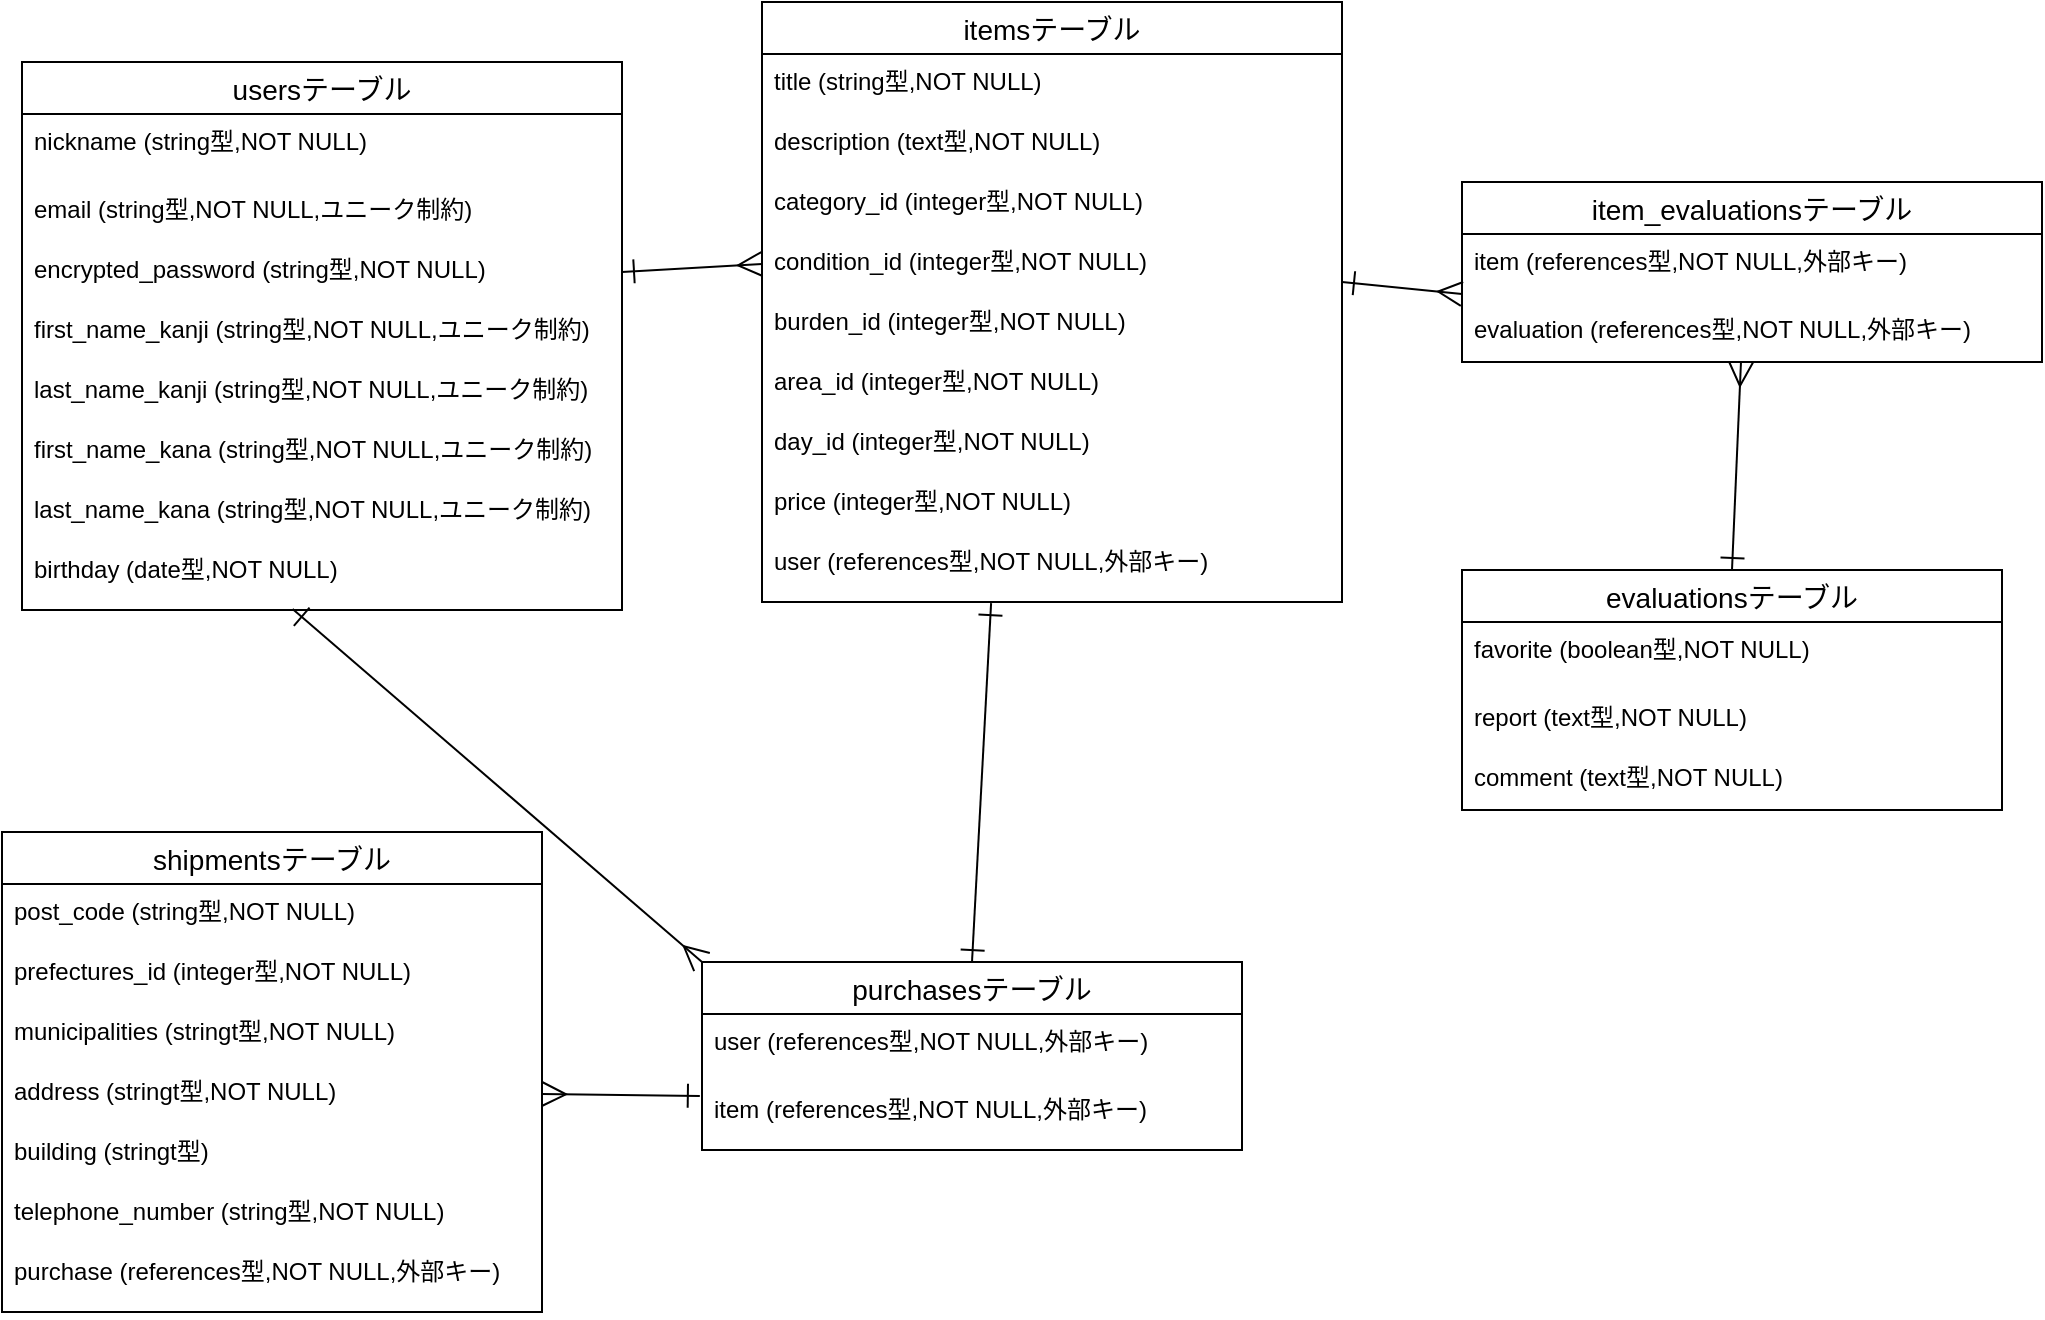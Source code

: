 <mxfile>
    <diagram id="z3rh9io_py6pfW7ooZkt" name="ページ1">
        <mxGraphModel dx="1086" dy="740" grid="1" gridSize="10" guides="1" tooltips="1" connect="1" arrows="1" fold="1" page="1" pageScale="1" pageWidth="827" pageHeight="1169" math="0" shadow="0">
            <root>
                <mxCell id="0"/>
                <mxCell id="1" parent="0"/>
                <mxCell id="33" value="usersテーブル" style="swimlane;fontStyle=0;childLayout=stackLayout;horizontal=1;startSize=26;horizontalStack=0;resizeParent=1;resizeParentMax=0;resizeLast=0;collapsible=1;marginBottom=0;align=center;fontSize=14;" vertex="1" parent="1">
                    <mxGeometry x="50" y="200" width="300" height="274" as="geometry">
                        <mxRectangle x="60" y="280" width="60" height="30" as="alternateBounds"/>
                    </mxGeometry>
                </mxCell>
                <mxCell id="36" value="nickname (string型,NOT NULL)" style="text;strokeColor=none;fillColor=none;spacingLeft=4;spacingRight=4;overflow=hidden;rotatable=0;points=[[0,0.5],[1,0.5]];portConstraint=eastwest;fontSize=12;" vertex="1" parent="33">
                    <mxGeometry y="26" width="300" height="34" as="geometry"/>
                </mxCell>
                <mxCell id="34" value="email (string型,NOT NULL,ユニーク制約)" style="text;strokeColor=none;fillColor=none;spacingLeft=4;spacingRight=4;overflow=hidden;rotatable=0;points=[[0,0.5],[1,0.5]];portConstraint=eastwest;fontSize=12;" vertex="1" parent="33">
                    <mxGeometry y="60" width="300" height="30" as="geometry"/>
                </mxCell>
                <mxCell id="35" value="encrypted_password (string型,NOT NULL)    " style="text;strokeColor=none;fillColor=none;spacingLeft=4;spacingRight=4;overflow=hidden;rotatable=0;points=[[0,0.5],[1,0.5]];portConstraint=eastwest;fontSize=12;" vertex="1" parent="33">
                    <mxGeometry y="90" width="300" height="30" as="geometry"/>
                </mxCell>
                <mxCell id="FY3_nKiuvZHlJX8A3fWz-44" value="first_name_kanji (string型,NOT NULL,ユニーク制約)" style="text;strokeColor=none;fillColor=none;spacingLeft=4;spacingRight=4;overflow=hidden;rotatable=0;points=[[0,0.5],[1,0.5]];portConstraint=eastwest;fontSize=12;" vertex="1" parent="33">
                    <mxGeometry y="120" width="300" height="30" as="geometry"/>
                </mxCell>
                <mxCell id="4XoPYNTxNg3LFXQARwUI-58" value="last_name_kanji (string型,NOT NULL,ユニーク制約)" style="text;strokeColor=none;fillColor=none;spacingLeft=4;spacingRight=4;overflow=hidden;rotatable=0;points=[[0,0.5],[1,0.5]];portConstraint=eastwest;fontSize=12;" vertex="1" parent="33">
                    <mxGeometry y="150" width="300" height="30" as="geometry"/>
                </mxCell>
                <mxCell id="FY3_nKiuvZHlJX8A3fWz-45" value="first_name_kana (string型,NOT NULL,ユニーク制約)    " style="text;strokeColor=none;fillColor=none;spacingLeft=4;spacingRight=4;overflow=hidden;rotatable=0;points=[[0,0.5],[1,0.5]];portConstraint=eastwest;fontSize=12;" vertex="1" parent="33">
                    <mxGeometry y="180" width="300" height="30" as="geometry"/>
                </mxCell>
                <mxCell id="4XoPYNTxNg3LFXQARwUI-59" value="last_name_kana (string型,NOT NULL,ユニーク制約)" style="text;strokeColor=none;fillColor=none;spacingLeft=4;spacingRight=4;overflow=hidden;rotatable=0;points=[[0,0.5],[1,0.5]];portConstraint=eastwest;fontSize=12;" vertex="1" parent="33">
                    <mxGeometry y="210" width="300" height="30" as="geometry"/>
                </mxCell>
                <mxCell id="FY3_nKiuvZHlJX8A3fWz-46" value="birthday (date型,NOT NULL)" style="text;strokeColor=none;fillColor=none;spacingLeft=4;spacingRight=4;overflow=hidden;rotatable=0;points=[[0,0.5],[1,0.5]];portConstraint=eastwest;fontSize=12;" vertex="1" parent="33">
                    <mxGeometry y="240" width="300" height="34" as="geometry"/>
                </mxCell>
                <mxCell id="37" value="itemsテーブル" style="swimlane;fontStyle=0;childLayout=stackLayout;horizontal=1;startSize=26;horizontalStack=0;resizeParent=1;resizeParentMax=0;resizeLast=0;collapsible=1;marginBottom=0;align=center;fontSize=14;" vertex="1" parent="1">
                    <mxGeometry x="420" y="170" width="290" height="300" as="geometry"/>
                </mxCell>
                <mxCell id="38" value="title (string型,NOT NULL)" style="text;strokeColor=none;fillColor=none;spacingLeft=4;spacingRight=4;overflow=hidden;rotatable=0;points=[[0,0.5],[1,0.5]];portConstraint=eastwest;fontSize=12;" vertex="1" parent="37">
                    <mxGeometry y="26" width="290" height="30" as="geometry"/>
                </mxCell>
                <mxCell id="4XoPYNTxNg3LFXQARwUI-45" value="description (text型,NOT NULL)" style="text;strokeColor=none;fillColor=none;spacingLeft=4;spacingRight=4;overflow=hidden;rotatable=0;points=[[0,0.5],[1,0.5]];portConstraint=eastwest;fontSize=12;" vertex="1" parent="37">
                    <mxGeometry y="56" width="290" height="30" as="geometry"/>
                </mxCell>
                <mxCell id="4XoPYNTxNg3LFXQARwUI-46" value="category_id (integer型,NOT NULL)" style="text;strokeColor=none;fillColor=none;spacingLeft=4;spacingRight=4;overflow=hidden;rotatable=0;points=[[0,0.5],[1,0.5]];portConstraint=eastwest;fontSize=12;" vertex="1" parent="37">
                    <mxGeometry y="86" width="290" height="30" as="geometry"/>
                </mxCell>
                <mxCell id="FY3_nKiuvZHlJX8A3fWz-49" value="condition_id (integer型,NOT NULL)" style="text;strokeColor=none;fillColor=none;spacingLeft=4;spacingRight=4;overflow=hidden;rotatable=0;points=[[0,0.5],[1,0.5]];portConstraint=eastwest;fontSize=12;" vertex="1" parent="37">
                    <mxGeometry y="116" width="290" height="30" as="geometry"/>
                </mxCell>
                <mxCell id="4XoPYNTxNg3LFXQARwUI-47" value="burden_id (integer型,NOT NULL)" style="text;strokeColor=none;fillColor=none;spacingLeft=4;spacingRight=4;overflow=hidden;rotatable=0;points=[[0,0.5],[1,0.5]];portConstraint=eastwest;fontSize=12;" vertex="1" parent="37">
                    <mxGeometry y="146" width="290" height="30" as="geometry"/>
                </mxCell>
                <mxCell id="4XoPYNTxNg3LFXQARwUI-48" value="area_id (integer型,NOT NULL)" style="text;strokeColor=none;fillColor=none;spacingLeft=4;spacingRight=4;overflow=hidden;rotatable=0;points=[[0,0.5],[1,0.5]];portConstraint=eastwest;fontSize=12;" vertex="1" parent="37">
                    <mxGeometry y="176" width="290" height="30" as="geometry"/>
                </mxCell>
                <mxCell id="4XoPYNTxNg3LFXQARwUI-49" value="day_id (integer型,NOT NULL)" style="text;strokeColor=none;fillColor=none;spacingLeft=4;spacingRight=4;overflow=hidden;rotatable=0;points=[[0,0.5],[1,0.5]];portConstraint=eastwest;fontSize=12;" vertex="1" parent="37">
                    <mxGeometry y="206" width="290" height="30" as="geometry"/>
                </mxCell>
                <mxCell id="39" value="price (integer型,NOT NULL)" style="text;strokeColor=none;fillColor=none;spacingLeft=4;spacingRight=4;overflow=hidden;rotatable=0;points=[[0,0.5],[1,0.5]];portConstraint=eastwest;fontSize=12;" vertex="1" parent="37">
                    <mxGeometry y="236" width="290" height="30" as="geometry"/>
                </mxCell>
                <mxCell id="4XoPYNTxNg3LFXQARwUI-42" value="user (references型,NOT NULL,外部キー)" style="text;strokeColor=none;fillColor=none;spacingLeft=4;spacingRight=4;overflow=hidden;rotatable=0;points=[[0,0.5],[1,0.5]];portConstraint=eastwest;fontSize=12;" vertex="1" parent="37">
                    <mxGeometry y="266" width="290" height="34" as="geometry"/>
                </mxCell>
                <mxCell id="2j4t9k2ZK-lPLLfpAT0f-46" value="evaluationsテーブル" style="swimlane;fontStyle=0;childLayout=stackLayout;horizontal=1;startSize=26;horizontalStack=0;resizeParent=1;resizeParentMax=0;resizeLast=0;collapsible=1;marginBottom=0;align=center;fontSize=14;" vertex="1" parent="1">
                    <mxGeometry x="770" y="454" width="270" height="120" as="geometry">
                        <mxRectangle x="60" y="280" width="60" height="30" as="alternateBounds"/>
                    </mxGeometry>
                </mxCell>
                <mxCell id="2j4t9k2ZK-lPLLfpAT0f-49" value="favorite (boolean型,NOT NULL)" style="text;strokeColor=none;fillColor=none;spacingLeft=4;spacingRight=4;overflow=hidden;rotatable=0;points=[[0,0.5],[1,0.5]];portConstraint=eastwest;fontSize=12;" vertex="1" parent="2j4t9k2ZK-lPLLfpAT0f-46">
                    <mxGeometry y="26" width="270" height="34" as="geometry"/>
                </mxCell>
                <mxCell id="4XoPYNTxNg3LFXQARwUI-55" value="report (text型,NOT NULL)" style="text;strokeColor=none;fillColor=none;spacingLeft=4;spacingRight=4;overflow=hidden;rotatable=0;points=[[0,0.5],[1,0.5]];portConstraint=eastwest;fontSize=12;" vertex="1" parent="2j4t9k2ZK-lPLLfpAT0f-46">
                    <mxGeometry y="60" width="270" height="30" as="geometry"/>
                </mxCell>
                <mxCell id="4XoPYNTxNg3LFXQARwUI-56" value="comment (text型,NOT NULL)" style="text;strokeColor=none;fillColor=none;spacingLeft=4;spacingRight=4;overflow=hidden;rotatable=0;points=[[0,0.5],[1,0.5]];portConstraint=eastwest;fontSize=12;" vertex="1" parent="2j4t9k2ZK-lPLLfpAT0f-46">
                    <mxGeometry y="90" width="270" height="30" as="geometry"/>
                </mxCell>
                <mxCell id="FY3_nKiuvZHlJX8A3fWz-50" value="purchasesテーブル" style="swimlane;fontStyle=0;childLayout=stackLayout;horizontal=1;startSize=26;horizontalStack=0;resizeParent=1;resizeParentMax=0;resizeLast=0;collapsible=1;marginBottom=0;align=center;fontSize=14;" vertex="1" parent="1">
                    <mxGeometry x="390" y="650" width="270" height="94" as="geometry">
                        <mxRectangle x="60" y="280" width="60" height="30" as="alternateBounds"/>
                    </mxGeometry>
                </mxCell>
                <mxCell id="4XoPYNTxNg3LFXQARwUI-54" value="user (references型,NOT NULL,外部キー)" style="text;strokeColor=none;fillColor=none;spacingLeft=4;spacingRight=4;overflow=hidden;rotatable=0;points=[[0,0.5],[1,0.5]];portConstraint=eastwest;fontSize=12;" vertex="1" parent="FY3_nKiuvZHlJX8A3fWz-50">
                    <mxGeometry y="26" width="270" height="34" as="geometry"/>
                </mxCell>
                <mxCell id="4XoPYNTxNg3LFXQARwUI-43" value="item (references型,NOT NULL,外部キー)" style="text;strokeColor=none;fillColor=none;spacingLeft=4;spacingRight=4;overflow=hidden;rotatable=0;points=[[0,0.5],[1,0.5]];portConstraint=eastwest;fontSize=12;" vertex="1" parent="FY3_nKiuvZHlJX8A3fWz-50">
                    <mxGeometry y="60" width="270" height="34" as="geometry"/>
                </mxCell>
                <mxCell id="FY3_nKiuvZHlJX8A3fWz-57" value="item_evaluationsテーブル" style="swimlane;fontStyle=0;childLayout=stackLayout;horizontal=1;startSize=26;horizontalStack=0;resizeParent=1;resizeParentMax=0;resizeLast=0;collapsible=1;marginBottom=0;align=center;fontSize=14;" vertex="1" parent="1">
                    <mxGeometry x="770" y="260" width="290" height="90" as="geometry">
                        <mxRectangle x="600" y="440" width="60" height="30" as="alternateBounds"/>
                    </mxGeometry>
                </mxCell>
                <mxCell id="FY3_nKiuvZHlJX8A3fWz-58" value="item (references型,NOT NULL,外部キー)" style="text;strokeColor=none;fillColor=none;spacingLeft=4;spacingRight=4;overflow=hidden;rotatable=0;points=[[0,0.5],[1,0.5]];portConstraint=eastwest;fontSize=12;" vertex="1" parent="FY3_nKiuvZHlJX8A3fWz-57">
                    <mxGeometry y="26" width="290" height="34" as="geometry"/>
                </mxCell>
                <mxCell id="FY3_nKiuvZHlJX8A3fWz-59" value="evaluation (references型,NOT NULL,外部キー)" style="text;strokeColor=none;fillColor=none;spacingLeft=4;spacingRight=4;overflow=hidden;rotatable=0;points=[[0,0.5],[1,0.5]];portConstraint=eastwest;fontSize=12;" vertex="1" parent="FY3_nKiuvZHlJX8A3fWz-57">
                    <mxGeometry y="60" width="290" height="30" as="geometry"/>
                </mxCell>
                <mxCell id="FY3_nKiuvZHlJX8A3fWz-61" value="" style="fontSize=12;html=1;endArrow=ERmany;exitX=1;exitY=0.5;exitDx=0;exitDy=0;entryX=0;entryY=0.5;entryDx=0;entryDy=0;startArrow=ERone;startFill=0;strokeWidth=1;endSize=10;startSize=10;endFill=0;" edge="1" parent="1" source="35" target="FY3_nKiuvZHlJX8A3fWz-49">
                    <mxGeometry width="100" height="100" relative="1" as="geometry">
                        <mxPoint x="550" y="440" as="sourcePoint"/>
                        <mxPoint x="650" y="340" as="targetPoint"/>
                    </mxGeometry>
                </mxCell>
                <mxCell id="FY3_nKiuvZHlJX8A3fWz-63" value="" style="fontSize=12;html=1;endArrow=ERmany;exitX=1;exitY=0.8;exitDx=0;exitDy=0;startArrow=ERone;startFill=0;strokeWidth=1;endSize=10;startSize=10;exitPerimeter=0;endFill=0;entryX=0;entryY=0.882;entryDx=0;entryDy=0;entryPerimeter=0;" edge="1" parent="1" source="FY3_nKiuvZHlJX8A3fWz-49" target="FY3_nKiuvZHlJX8A3fWz-58">
                    <mxGeometry width="100" height="100" relative="1" as="geometry">
                        <mxPoint x="610" y="312" as="sourcePoint"/>
                        <mxPoint x="680" y="326" as="targetPoint"/>
                    </mxGeometry>
                </mxCell>
                <mxCell id="FY3_nKiuvZHlJX8A3fWz-64" value="" style="fontSize=12;html=1;endArrow=ERmany;exitX=0.5;exitY=0;exitDx=0;exitDy=0;startArrow=ERone;startFill=0;strokeWidth=1;endSize=10;startSize=10;entryX=0.481;entryY=1;entryDx=0;entryDy=0;entryPerimeter=0;endFill=0;" edge="1" parent="1" source="2j4t9k2ZK-lPLLfpAT0f-46" target="FY3_nKiuvZHlJX8A3fWz-59">
                    <mxGeometry width="100" height="100" relative="1" as="geometry">
                        <mxPoint x="620" y="322" as="sourcePoint"/>
                        <mxPoint x="820" y="370" as="targetPoint"/>
                    </mxGeometry>
                </mxCell>
                <mxCell id="FY3_nKiuvZHlJX8A3fWz-65" value="" style="fontSize=12;html=1;endArrow=ERmany;entryX=0;entryY=0;entryDx=0;entryDy=0;startArrow=ERone;startFill=0;strokeWidth=1;endSize=10;startSize=10;endFill=0;exitX=0.451;exitY=0.984;exitDx=0;exitDy=0;exitPerimeter=0;" edge="1" parent="1" source="FY3_nKiuvZHlJX8A3fWz-46" target="FY3_nKiuvZHlJX8A3fWz-50">
                    <mxGeometry width="100" height="100" relative="1" as="geometry">
                        <mxPoint x="185" y="390" as="sourcePoint"/>
                        <mxPoint x="290" y="436" as="targetPoint"/>
                    </mxGeometry>
                </mxCell>
                <mxCell id="FY3_nKiuvZHlJX8A3fWz-67" value="" style="fontSize=12;html=1;endArrow=ERone;startArrow=ERone;startFill=0;strokeWidth=1;endSize=10;startSize=10;endFill=0;entryX=0.5;entryY=0;entryDx=0;entryDy=0;exitX=0.395;exitY=1.017;exitDx=0;exitDy=0;exitPerimeter=0;" edge="1" parent="1" source="4XoPYNTxNg3LFXQARwUI-42" target="FY3_nKiuvZHlJX8A3fWz-50">
                    <mxGeometry width="100" height="100" relative="1" as="geometry">
                        <mxPoint x="528.03" y="513.524" as="sourcePoint"/>
                        <mxPoint x="370" y="470" as="targetPoint"/>
                        <Array as="points"/>
                    </mxGeometry>
                </mxCell>
                <mxCell id="FY3_nKiuvZHlJX8A3fWz-69" value="shipmentsテーブル" style="swimlane;fontStyle=0;childLayout=stackLayout;horizontal=1;startSize=26;horizontalStack=0;resizeParent=1;resizeParentMax=0;resizeLast=0;collapsible=1;marginBottom=0;align=center;fontSize=14;" vertex="1" parent="1">
                    <mxGeometry x="40" y="585" width="270" height="240" as="geometry"/>
                </mxCell>
                <mxCell id="FY3_nKiuvZHlJX8A3fWz-71" value="post_code (string型,NOT NULL)" style="text;strokeColor=none;fillColor=none;spacingLeft=4;spacingRight=4;overflow=hidden;rotatable=0;points=[[0,0.5],[1,0.5]];portConstraint=eastwest;fontSize=12;" vertex="1" parent="FY3_nKiuvZHlJX8A3fWz-69">
                    <mxGeometry y="26" width="270" height="30" as="geometry"/>
                </mxCell>
                <mxCell id="4XoPYNTxNg3LFXQARwUI-50" value="prefectures_id (integer型,NOT NULL)" style="text;strokeColor=none;fillColor=none;spacingLeft=4;spacingRight=4;overflow=hidden;rotatable=0;points=[[0,0.5],[1,0.5]];portConstraint=eastwest;fontSize=12;" vertex="1" parent="FY3_nKiuvZHlJX8A3fWz-69">
                    <mxGeometry y="56" width="270" height="30" as="geometry"/>
                </mxCell>
                <mxCell id="4XoPYNTxNg3LFXQARwUI-51" value="municipalities (stringt型,NOT NULL)" style="text;strokeColor=none;fillColor=none;spacingLeft=4;spacingRight=4;overflow=hidden;rotatable=0;points=[[0,0.5],[1,0.5]];portConstraint=eastwest;fontSize=12;" vertex="1" parent="FY3_nKiuvZHlJX8A3fWz-69">
                    <mxGeometry y="86" width="270" height="30" as="geometry"/>
                </mxCell>
                <mxCell id="FY3_nKiuvZHlJX8A3fWz-70" value="address (stringt型,NOT NULL)" style="text;strokeColor=none;fillColor=none;spacingLeft=4;spacingRight=4;overflow=hidden;rotatable=0;points=[[0,0.5],[1,0.5]];portConstraint=eastwest;fontSize=12;" vertex="1" parent="FY3_nKiuvZHlJX8A3fWz-69">
                    <mxGeometry y="116" width="270" height="30" as="geometry"/>
                </mxCell>
                <mxCell id="4XoPYNTxNg3LFXQARwUI-52" value="building (stringt型)" style="text;strokeColor=none;fillColor=none;spacingLeft=4;spacingRight=4;overflow=hidden;rotatable=0;points=[[0,0.5],[1,0.5]];portConstraint=eastwest;fontSize=12;" vertex="1" parent="FY3_nKiuvZHlJX8A3fWz-69">
                    <mxGeometry y="146" width="270" height="30" as="geometry"/>
                </mxCell>
                <mxCell id="FY3_nKiuvZHlJX8A3fWz-72" value="telephone_number (string型,NOT NULL)" style="text;strokeColor=none;fillColor=none;spacingLeft=4;spacingRight=4;overflow=hidden;rotatable=0;points=[[0,0.5],[1,0.5]];portConstraint=eastwest;fontSize=12;" vertex="1" parent="FY3_nKiuvZHlJX8A3fWz-69">
                    <mxGeometry y="176" width="270" height="30" as="geometry"/>
                </mxCell>
                <mxCell id="4XoPYNTxNg3LFXQARwUI-53" value="purchase (references型,NOT NULL,外部キー)" style="text;strokeColor=none;fillColor=none;spacingLeft=4;spacingRight=4;overflow=hidden;rotatable=0;points=[[0,0.5],[1,0.5]];portConstraint=eastwest;fontSize=12;" vertex="1" parent="FY3_nKiuvZHlJX8A3fWz-69">
                    <mxGeometry y="206" width="270" height="34" as="geometry"/>
                </mxCell>
                <mxCell id="FY3_nKiuvZHlJX8A3fWz-75" value="" style="fontSize=12;html=1;endArrow=ERmany;startArrow=ERone;startFill=0;strokeWidth=1;endSize=10;startSize=10;endFill=0;entryX=1;entryY=0.5;entryDx=0;entryDy=0;exitX=-0.004;exitY=0.206;exitDx=0;exitDy=0;exitPerimeter=0;" edge="1" parent="1" source="4XoPYNTxNg3LFXQARwUI-43" target="FY3_nKiuvZHlJX8A3fWz-70">
                    <mxGeometry width="100" height="100" relative="1" as="geometry">
                        <mxPoint x="400" y="566" as="sourcePoint"/>
                        <mxPoint x="179.41" y="537" as="targetPoint"/>
                        <Array as="points"/>
                    </mxGeometry>
                </mxCell>
            </root>
        </mxGraphModel>
    </diagram>
    <diagram id="eS-X2oI-GME6XEjcCU9P" name="ページ2">
        <mxGraphModel dx="923" dy="629" grid="1" gridSize="10" guides="1" tooltips="1" connect="1" arrows="1" fold="1" page="1" pageScale="1" pageWidth="827" pageHeight="1169" math="0" shadow="0">
            <root>
                <mxCell id="0"/>
                <mxCell id="1" parent="0"/>
                <mxCell id="TC4EKqtDvBQJv4D3eHoY-7" style="edgeStyle=none;html=1;entryX=0;entryY=0.5;entryDx=0;entryDy=0;" edge="1" parent="1" source="TC4EKqtDvBQJv4D3eHoY-1" target="TC4EKqtDvBQJv4D3eHoY-5">
                    <mxGeometry relative="1" as="geometry"/>
                </mxCell>
                <mxCell id="TC4EKqtDvBQJv4D3eHoY-12" style="edgeStyle=none;html=1;exitX=0.5;exitY=0;exitDx=0;exitDy=0;entryX=0.5;entryY=1;entryDx=0;entryDy=0;" edge="1" parent="1" source="TC4EKqtDvBQJv4D3eHoY-1" target="TC4EKqtDvBQJv4D3eHoY-3">
                    <mxGeometry relative="1" as="geometry"/>
                </mxCell>
                <mxCell id="TC4EKqtDvBQJv4D3eHoY-14" style="edgeStyle=none;html=1;exitX=0;exitY=0.5;exitDx=0;exitDy=0;entryX=1;entryY=0.5;entryDx=0;entryDy=0;startArrow=classic;startFill=1;" edge="1" parent="1" source="TC4EKqtDvBQJv4D3eHoY-1" target="TC4EKqtDvBQJv4D3eHoY-2">
                    <mxGeometry relative="1" as="geometry"/>
                </mxCell>
                <mxCell id="RdgLA5uoPdhUxMYap3jG-7" style="edgeStyle=none;html=1;exitX=0;exitY=1;exitDx=0;exitDy=0;entryX=0.945;entryY=0.125;entryDx=0;entryDy=0;entryPerimeter=0;" edge="1" parent="1" source="TC4EKqtDvBQJv4D3eHoY-1" target="RdgLA5uoPdhUxMYap3jG-2">
                    <mxGeometry relative="1" as="geometry"/>
                </mxCell>
                <mxCell id="RdgLA5uoPdhUxMYap3jG-9" style="edgeStyle=none;html=1;exitX=0.5;exitY=0;exitDx=0;exitDy=0;startArrow=none;startFill=0;" edge="1" parent="1" source="TC4EKqtDvBQJv4D3eHoY-1" target="TC4EKqtDvBQJv4D3eHoY-18">
                    <mxGeometry relative="1" as="geometry"/>
                </mxCell>
                <mxCell id="TC4EKqtDvBQJv4D3eHoY-1" value="top page" style="ellipse;whiteSpace=wrap;html=1;align=center;" vertex="1" parent="1">
                    <mxGeometry x="310" y="300" width="100" height="40" as="geometry"/>
                </mxCell>
                <mxCell id="TC4EKqtDvBQJv4D3eHoY-2" value="サインイン" style="ellipse;whiteSpace=wrap;html=1;align=center;" vertex="1" parent="1">
                    <mxGeometry x="100" y="260" width="100" height="40" as="geometry"/>
                </mxCell>
                <mxCell id="TC4EKqtDvBQJv4D3eHoY-10" style="edgeStyle=none;html=1;exitX=0;exitY=0.5;exitDx=0;exitDy=0;entryX=1;entryY=0.5;entryDx=0;entryDy=0;" edge="1" parent="1" source="TC4EKqtDvBQJv4D3eHoY-3" target="TC4EKqtDvBQJv4D3eHoY-4">
                    <mxGeometry relative="1" as="geometry"/>
                </mxCell>
                <mxCell id="TC4EKqtDvBQJv4D3eHoY-3" value="商品投稿" style="ellipse;whiteSpace=wrap;html=1;align=center;" vertex="1" parent="1">
                    <mxGeometry x="260" y="210" width="100" height="40" as="geometry"/>
                </mxCell>
                <mxCell id="TC4EKqtDvBQJv4D3eHoY-11" style="edgeStyle=none;html=1;exitX=0.5;exitY=1;exitDx=0;exitDy=0;" edge="1" parent="1" source="TC4EKqtDvBQJv4D3eHoY-4" target="TC4EKqtDvBQJv4D3eHoY-1">
                    <mxGeometry relative="1" as="geometry"/>
                </mxCell>
                <mxCell id="TC4EKqtDvBQJv4D3eHoY-4" value="投稿完了" style="ellipse;whiteSpace=wrap;html=1;align=center;" vertex="1" parent="1">
                    <mxGeometry x="140" y="210" width="100" height="40" as="geometry"/>
                </mxCell>
                <mxCell id="TC4EKqtDvBQJv4D3eHoY-8" style="edgeStyle=none;html=1;exitX=0.5;exitY=0;exitDx=0;exitDy=0;entryX=0.5;entryY=1;entryDx=0;entryDy=0;" edge="1" parent="1" source="TC4EKqtDvBQJv4D3eHoY-5" target="TC4EKqtDvBQJv4D3eHoY-6">
                    <mxGeometry relative="1" as="geometry"/>
                </mxCell>
                <mxCell id="TC4EKqtDvBQJv4D3eHoY-5" value="投稿編集&lt;span style=&quot;color: rgba(0, 0, 0, 0); font-family: monospace; font-size: 0px; text-align: start;&quot;&gt;%3CmxGraphModel%3E%3Croot%3E%3CmxCell%20id%3D%220%22%2F%3E%3CmxCell%20id%3D%221%22%20parent%3D%220%22%2F%3E%3CmxCell%20id%3D%222%22%20value%3D%22%E6%8A%95%E7%A8%BF%E5%AE%8C%E4%BA%86%22%20style%3D%22ellipse%3BwhiteSpace%3Dwrap%3Bhtml%3D1%3Balign%3Dcenter%3B%22%20vertex%3D%221%22%20parent%3D%221%22%3E%3CmxGeometry%20x%3D%22140%22%20y%3D%22210%22%20width%3D%22100%22%20height%3D%2240%22%20as%3D%22geometry%22%2F%3E%3C%2FmxCell%3E%3C%2Froot%3E%3C%2FmxGraphModel%3E&lt;/span&gt;" style="ellipse;whiteSpace=wrap;html=1;align=center;" vertex="1" parent="1">
                    <mxGeometry x="480" y="330" width="100" height="40" as="geometry"/>
                </mxCell>
                <mxCell id="TC4EKqtDvBQJv4D3eHoY-9" style="edgeStyle=none;html=1;exitX=0;exitY=0.5;exitDx=0;exitDy=0;entryX=1;entryY=0;entryDx=0;entryDy=0;" edge="1" parent="1" source="TC4EKqtDvBQJv4D3eHoY-6" target="TC4EKqtDvBQJv4D3eHoY-1">
                    <mxGeometry relative="1" as="geometry"/>
                </mxCell>
                <mxCell id="TC4EKqtDvBQJv4D3eHoY-6" value="商品編集完了" style="ellipse;whiteSpace=wrap;html=1;align=center;" vertex="1" parent="1">
                    <mxGeometry x="480" y="270" width="100" height="40" as="geometry"/>
                </mxCell>
                <mxCell id="TC4EKqtDvBQJv4D3eHoY-16" value="投稿削除&lt;span style=&quot;color: rgba(0, 0, 0, 0); font-family: monospace; font-size: 0px; text-align: start;&quot;&gt;%3CmxGraphModel%3E%3Croot%3E%3CmxCell%20id%3D%220%22%2F%3E%3CmxCell%20id%3D%221%22%20parent%3D%220%22%2F%3E%3CmxCell%20id%3D%222%22%20value%3D%22%E6%8A%95%E7%A8%BF%E5%AE%8C%E4%BA%86%22%20style%3D%22ellipse%3BwhiteSpace%3Dwrap%3Bhtml%3D1%3Balign%3Dcenter%3B%22%20vertex%3D%221%22%20parent%3D%221%22%3E%3CmxGeometry%20x%3D%22140%22%20y%3D%22210%22%20width%3D%22100%22%20height%3D%2240%22%20as%3D%22geometry%22%2F%3E%3C%2FmxCell%3E%3C%2Froot%3E%3C%2FmxGraphModel%3E&lt;/span&gt;" style="ellipse;whiteSpace=wrap;html=1;align=center;" vertex="1" parent="1">
                    <mxGeometry x="480" y="370" width="100" height="40" as="geometry"/>
                </mxCell>
                <mxCell id="RdgLA5uoPdhUxMYap3jG-8" style="edgeStyle=none;html=1;exitX=0;exitY=0.5;exitDx=0;exitDy=0;entryX=1;entryY=0.5;entryDx=0;entryDy=0;startArrow=none;startFill=0;" edge="1" parent="1" source="TC4EKqtDvBQJv4D3eHoY-17" target="RdgLA5uoPdhUxMYap3jG-2">
                    <mxGeometry relative="1" as="geometry"/>
                </mxCell>
                <mxCell id="TC4EKqtDvBQJv4D3eHoY-17" value="投稿詳細&lt;span style=&quot;color: rgba(0, 0, 0, 0); font-family: monospace; font-size: 0px; text-align: start;&quot;&gt;%3CmxGraphModel%3E%3Croot%3E%3CmxCell%20id%3D%220%22%2F%3E%3CmxCell%20id%3D%221%22%20parent%3D%220%22%2F%3E%3CmxCell%20id%3D%222%22%20value%3D%22%E6%8A%95%E7%A8%BF%E5%AE%8C%E4%BA%86%22%20style%3D%22ellipse%3BwhiteSpace%3Dwrap%3Bhtml%3D1%3Balign%3Dcenter%3B%22%20vertex%3D%221%22%20parent%3D%221%22%3E%3CmxGeometry%20x%3D%22140%22%20y%3D%22210%22%20width%3D%22100%22%20height%3D%2240%22%20as%3D%22geometry%22%2F%3E%3C%2FmxCell%3E%3C%2Froot%3E%3C%2FmxGraphModel%E&lt;/span&gt;" style="ellipse;whiteSpace=wrap;html=1;align=center;" vertex="1" parent="1">
                    <mxGeometry x="480" y="410" width="100" height="40" as="geometry"/>
                </mxCell>
                <mxCell id="RdgLA5uoPdhUxMYap3jG-10" style="edgeStyle=none;html=1;exitX=0;exitY=0.5;exitDx=0;exitDy=0;startArrow=none;startFill=0;" edge="1" parent="1" source="TC4EKqtDvBQJv4D3eHoY-18" target="RdgLA5uoPdhUxMYap3jG-2">
                    <mxGeometry relative="1" as="geometry"/>
                </mxCell>
                <mxCell id="TC4EKqtDvBQJv4D3eHoY-18" value="マイページ" style="ellipse;whiteSpace=wrap;html=1;align=center;" vertex="1" parent="1">
                    <mxGeometry x="480" y="190" width="100" height="40" as="geometry"/>
                </mxCell>
                <mxCell id="TC4EKqtDvBQJv4D3eHoY-19" value="List" style="swimlane;fontStyle=0;childLayout=stackLayout;horizontal=1;startSize=26;horizontalStack=0;resizeParent=1;resizeParentMax=0;resizeLast=0;collapsible=1;marginBottom=0;align=center;fontSize=14;" vertex="1" parent="1">
                    <mxGeometry width="160" height="116" as="geometry"/>
                </mxCell>
                <mxCell id="TC4EKqtDvBQJv4D3eHoY-20" value="Item 1" style="text;strokeColor=none;fillColor=none;spacingLeft=4;spacingRight=4;overflow=hidden;rotatable=0;points=[[0,0.5],[1,0.5]];portConstraint=eastwest;fontSize=12;" vertex="1" parent="TC4EKqtDvBQJv4D3eHoY-19">
                    <mxGeometry y="26" width="160" height="30" as="geometry"/>
                </mxCell>
                <mxCell id="TC4EKqtDvBQJv4D3eHoY-21" value="Item 2" style="text;strokeColor=none;fillColor=none;spacingLeft=4;spacingRight=4;overflow=hidden;rotatable=0;points=[[0,0.5],[1,0.5]];portConstraint=eastwest;fontSize=12;" vertex="1" parent="TC4EKqtDvBQJv4D3eHoY-19">
                    <mxGeometry y="56" width="160" height="30" as="geometry"/>
                </mxCell>
                <mxCell id="TC4EKqtDvBQJv4D3eHoY-22" value="Item 3" style="text;strokeColor=none;fillColor=none;spacingLeft=4;spacingRight=4;overflow=hidden;rotatable=0;points=[[0,0.5],[1,0.5]];portConstraint=eastwest;fontSize=12;" vertex="1" parent="TC4EKqtDvBQJv4D3eHoY-19">
                    <mxGeometry y="86" width="160" height="30" as="geometry"/>
                </mxCell>
                <mxCell id="RdgLA5uoPdhUxMYap3jG-4" style="html=1;exitX=0.5;exitY=1;exitDx=0;exitDy=0;entryX=0.5;entryY=0;entryDx=0;entryDy=0;" edge="1" parent="1" source="RdgLA5uoPdhUxMYap3jG-2" target="RdgLA5uoPdhUxMYap3jG-5">
                    <mxGeometry relative="1" as="geometry">
                        <mxPoint x="300" y="390" as="targetPoint"/>
                    </mxGeometry>
                </mxCell>
                <mxCell id="RdgLA5uoPdhUxMYap3jG-2" value="商品購入" style="ellipse;whiteSpace=wrap;html=1;align=center;" vertex="1" parent="1">
                    <mxGeometry x="100" y="320" width="100" height="40" as="geometry"/>
                </mxCell>
                <mxCell id="RdgLA5uoPdhUxMYap3jG-6" style="edgeStyle=none;html=1;exitX=0.5;exitY=0;exitDx=0;exitDy=0;entryX=0.5;entryY=1;entryDx=0;entryDy=0;" edge="1" parent="1" source="RdgLA5uoPdhUxMYap3jG-5" target="TC4EKqtDvBQJv4D3eHoY-1">
                    <mxGeometry relative="1" as="geometry"/>
                </mxCell>
                <mxCell id="RdgLA5uoPdhUxMYap3jG-5" value="購入完了" style="ellipse;whiteSpace=wrap;html=1;align=center;" vertex="1" parent="1">
                    <mxGeometry x="100" y="400" width="100" height="40" as="geometry"/>
                </mxCell>
                <mxCell id="bYtqTBBa5KBCIb2kju4i-1" value="購入完了" style="ellipse;whiteSpace=wrap;html=1;align=center;" vertex="1" parent="1">
                    <mxGeometry x="230" y="450" width="100" height="40" as="geometry"/>
                </mxCell>
            </root>
        </mxGraphModel>
    </diagram>
</mxfile>